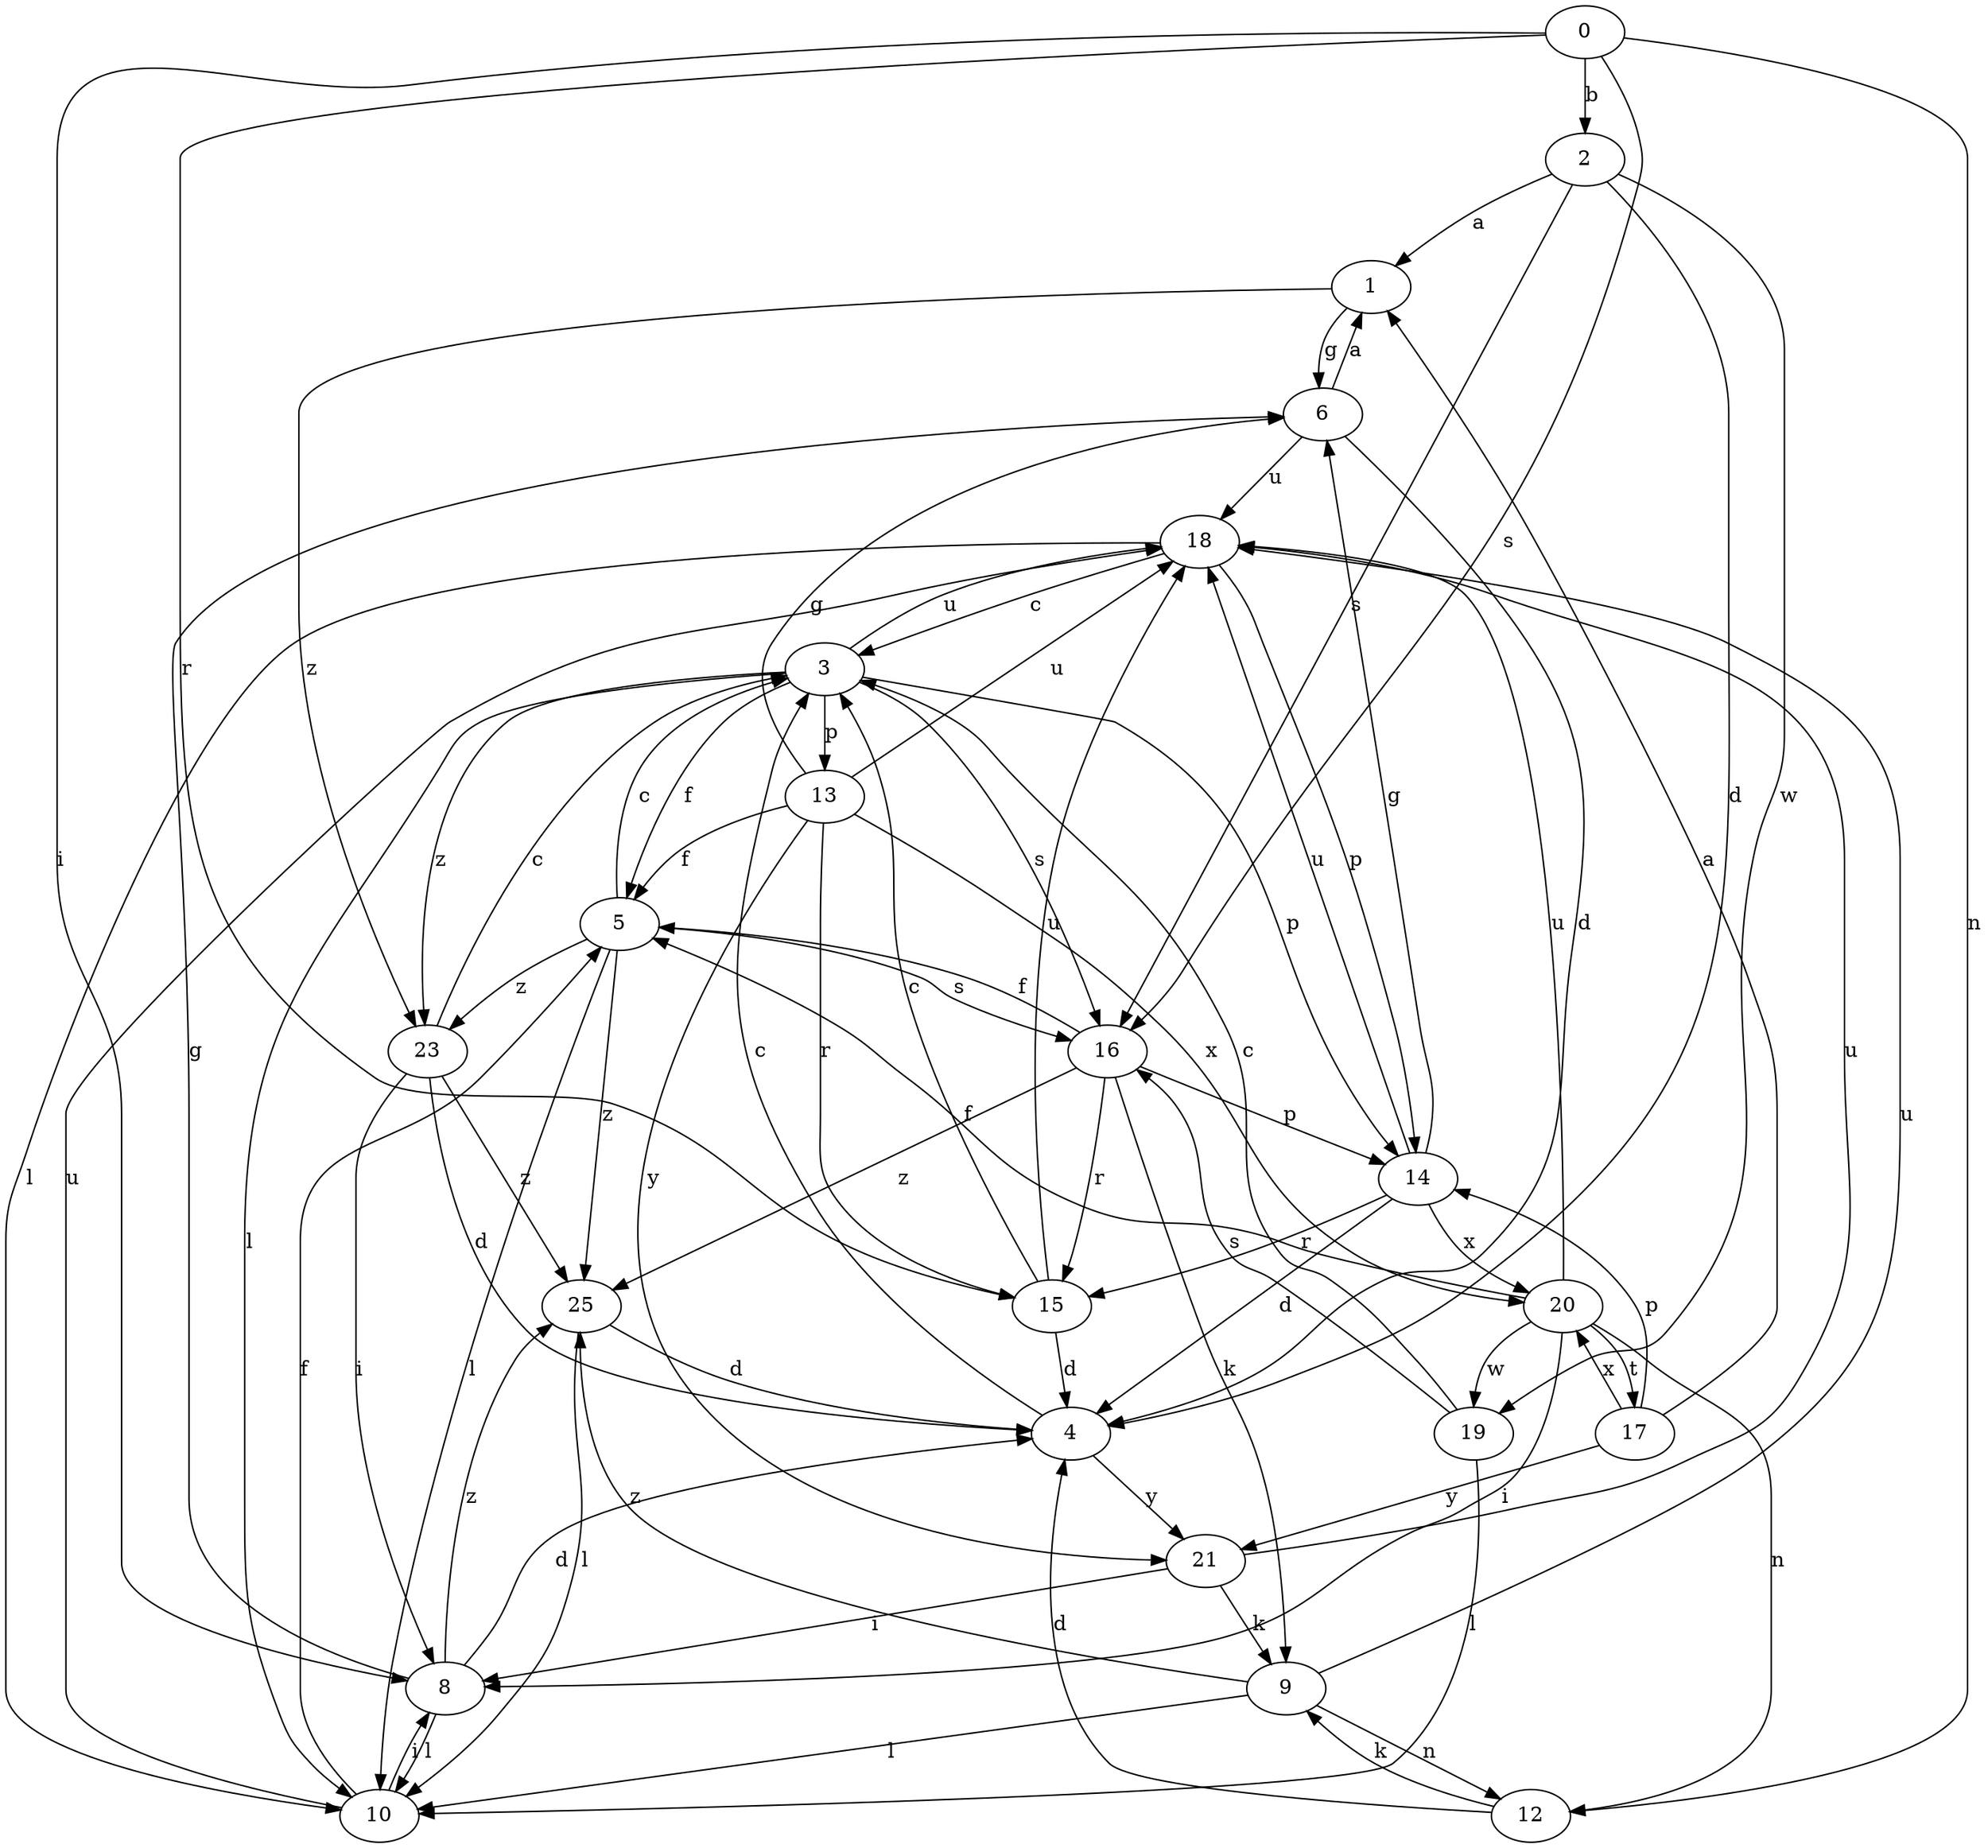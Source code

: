 strict digraph  {
0;
1;
2;
3;
4;
5;
6;
8;
9;
10;
12;
13;
14;
15;
16;
17;
18;
19;
20;
21;
23;
25;
0 -> 2  [label=b];
0 -> 8  [label=i];
0 -> 12  [label=n];
0 -> 15  [label=r];
0 -> 16  [label=s];
1 -> 6  [label=g];
1 -> 23  [label=z];
2 -> 1  [label=a];
2 -> 4  [label=d];
2 -> 16  [label=s];
2 -> 19  [label=w];
3 -> 5  [label=f];
3 -> 10  [label=l];
3 -> 13  [label=p];
3 -> 14  [label=p];
3 -> 16  [label=s];
3 -> 18  [label=u];
3 -> 23  [label=z];
4 -> 3  [label=c];
4 -> 21  [label=y];
5 -> 3  [label=c];
5 -> 10  [label=l];
5 -> 16  [label=s];
5 -> 23  [label=z];
5 -> 25  [label=z];
6 -> 1  [label=a];
6 -> 4  [label=d];
6 -> 18  [label=u];
8 -> 4  [label=d];
8 -> 6  [label=g];
8 -> 10  [label=l];
8 -> 25  [label=z];
9 -> 10  [label=l];
9 -> 12  [label=n];
9 -> 18  [label=u];
9 -> 25  [label=z];
10 -> 5  [label=f];
10 -> 8  [label=i];
10 -> 18  [label=u];
12 -> 4  [label=d];
12 -> 9  [label=k];
13 -> 5  [label=f];
13 -> 6  [label=g];
13 -> 15  [label=r];
13 -> 18  [label=u];
13 -> 20  [label=x];
13 -> 21  [label=y];
14 -> 4  [label=d];
14 -> 6  [label=g];
14 -> 15  [label=r];
14 -> 18  [label=u];
14 -> 20  [label=x];
15 -> 3  [label=c];
15 -> 4  [label=d];
15 -> 18  [label=u];
16 -> 5  [label=f];
16 -> 9  [label=k];
16 -> 14  [label=p];
16 -> 15  [label=r];
16 -> 25  [label=z];
17 -> 1  [label=a];
17 -> 14  [label=p];
17 -> 20  [label=x];
17 -> 21  [label=y];
18 -> 3  [label=c];
18 -> 10  [label=l];
18 -> 14  [label=p];
19 -> 3  [label=c];
19 -> 10  [label=l];
19 -> 16  [label=s];
20 -> 5  [label=f];
20 -> 8  [label=i];
20 -> 12  [label=n];
20 -> 17  [label=t];
20 -> 18  [label=u];
20 -> 19  [label=w];
21 -> 8  [label=i];
21 -> 9  [label=k];
21 -> 18  [label=u];
23 -> 3  [label=c];
23 -> 4  [label=d];
23 -> 8  [label=i];
23 -> 25  [label=z];
25 -> 4  [label=d];
25 -> 10  [label=l];
}
